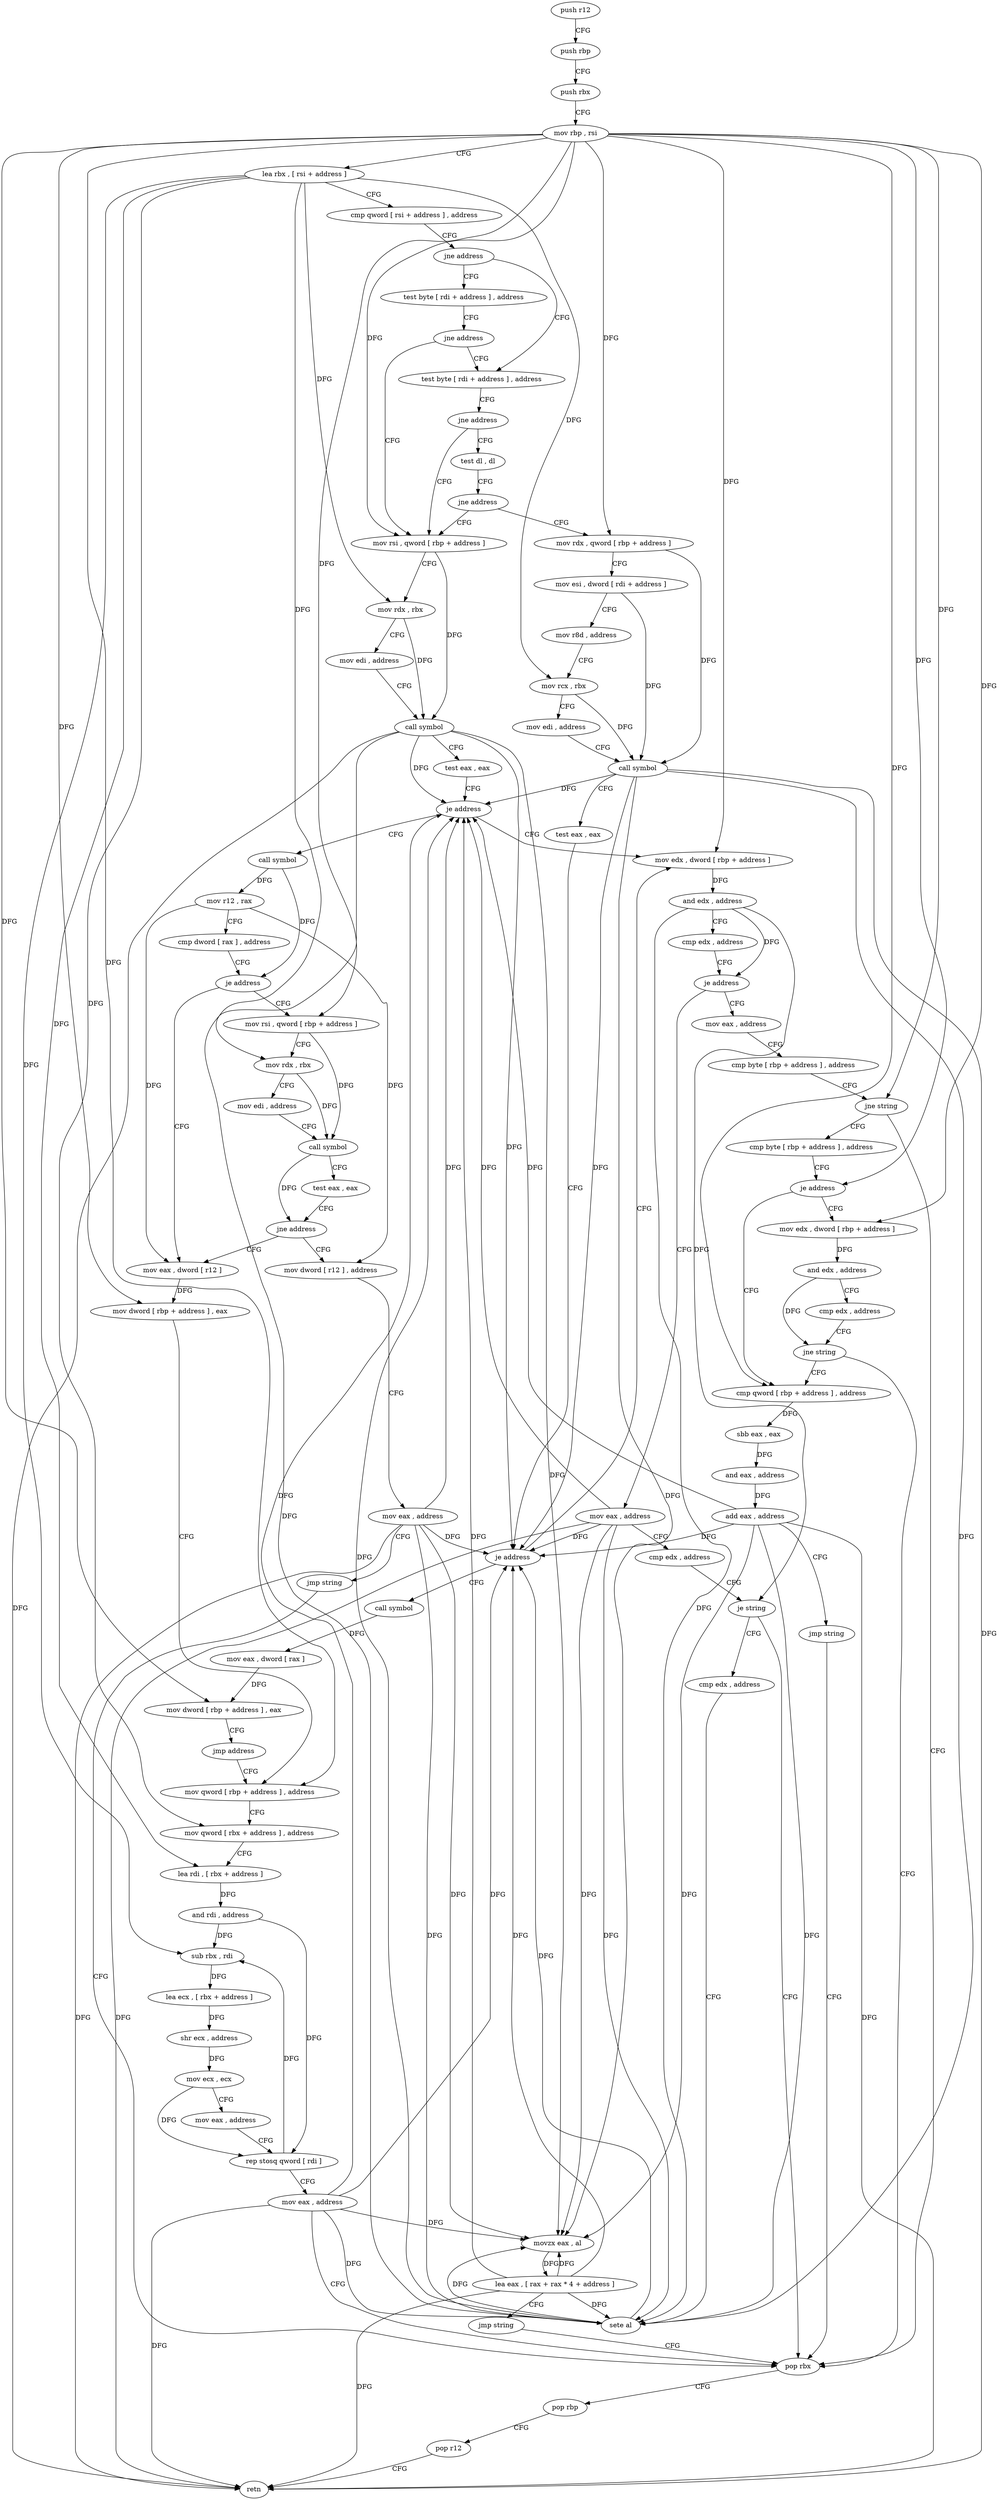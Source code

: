 digraph "func" {
"4267538" [label = "push r12" ]
"4267540" [label = "push rbp" ]
"4267541" [label = "push rbx" ]
"4267542" [label = "mov rbp , rsi" ]
"4267545" [label = "lea rbx , [ rsi + address ]" ]
"4267549" [label = "cmp qword [ rsi + address ] , address" ]
"4267554" [label = "jne address" ]
"4267562" [label = "test byte [ rdi + address ] , address" ]
"4267556" [label = "test byte [ rdi + address ] , address" ]
"4267566" [label = "jne address" ]
"4267618" [label = "mov rsi , qword [ rbp + address ]" ]
"4267568" [label = "test dl , dl" ]
"4267560" [label = "jne address" ]
"4267622" [label = "mov rdx , rbx" ]
"4267625" [label = "mov edi , address" ]
"4267630" [label = "call symbol" ]
"4267635" [label = "test eax , eax" ]
"4267637" [label = "je address" ]
"4267754" [label = "mov edx , dword [ rbp + address ]" ]
"4267639" [label = "call symbol" ]
"4267570" [label = "jne address" ]
"4267572" [label = "mov rdx , qword [ rbp + address ]" ]
"4267760" [label = "and edx , address" ]
"4267766" [label = "cmp edx , address" ]
"4267772" [label = "je address" ]
"4267805" [label = "mov eax , address" ]
"4267774" [label = "mov eax , address" ]
"4267644" [label = "mov r12 , rax" ]
"4267647" [label = "cmp dword [ rax ] , address" ]
"4267650" [label = "je address" ]
"4267718" [label = "mov rsi , qword [ rbp + address ]" ]
"4267652" [label = "mov eax , dword [ r12 ]" ]
"4267576" [label = "mov esi , dword [ rdi + address ]" ]
"4267579" [label = "mov r8d , address" ]
"4267585" [label = "mov rcx , rbx" ]
"4267588" [label = "mov edi , address" ]
"4267593" [label = "call symbol" ]
"4267598" [label = "test eax , eax" ]
"4267600" [label = "je address" ]
"4267606" [label = "call symbol" ]
"4267810" [label = "cmp byte [ rbp + address ] , address" ]
"4267817" [label = "jne string" ]
"4267713" [label = "pop rbx" ]
"4267819" [label = "cmp byte [ rbp + address ] , address" ]
"4267779" [label = "cmp edx , address" ]
"4267785" [label = "je string" ]
"4267787" [label = "cmp edx , address" ]
"4267722" [label = "mov rdx , rbx" ]
"4267725" [label = "mov edi , address" ]
"4267730" [label = "call symbol" ]
"4267735" [label = "test eax , eax" ]
"4267737" [label = "jne address" ]
"4267739" [label = "mov dword [ r12 ] , address" ]
"4267656" [label = "mov dword [ rbp + address ] , eax" ]
"4267659" [label = "mov qword [ rbp + address ] , address" ]
"4267611" [label = "mov eax , dword [ rax ]" ]
"4267613" [label = "mov dword [ rbp + address ] , eax" ]
"4267616" [label = "jmp address" ]
"4267714" [label = "pop rbp" ]
"4267715" [label = "pop r12" ]
"4267717" [label = "retn" ]
"4267826" [label = "je address" ]
"4267852" [label = "cmp qword [ rbp + address ] , address" ]
"4267828" [label = "mov edx , dword [ rbp + address ]" ]
"4267793" [label = "sete al" ]
"4267796" [label = "movzx eax , al" ]
"4267799" [label = "lea eax , [ rax + rax * 4 + address ]" ]
"4267803" [label = "jmp string" ]
"4267747" [label = "mov eax , address" ]
"4267752" [label = "jmp string" ]
"4267667" [label = "mov qword [ rbx + address ] , address" ]
"4267678" [label = "lea rdi , [ rbx + address ]" ]
"4267682" [label = "and rdi , address" ]
"4267686" [label = "sub rbx , rdi" ]
"4267689" [label = "lea ecx , [ rbx + address ]" ]
"4267695" [label = "shr ecx , address" ]
"4267698" [label = "mov ecx , ecx" ]
"4267700" [label = "mov eax , address" ]
"4267705" [label = "rep stosq qword [ rdi ]" ]
"4267708" [label = "mov eax , address" ]
"4267857" [label = "sbb eax , eax" ]
"4267859" [label = "and eax , address" ]
"4267862" [label = "add eax , address" ]
"4267865" [label = "jmp string" ]
"4267834" [label = "and edx , address" ]
"4267840" [label = "cmp edx , address" ]
"4267846" [label = "jne string" ]
"4267538" -> "4267540" [ label = "CFG" ]
"4267540" -> "4267541" [ label = "CFG" ]
"4267541" -> "4267542" [ label = "CFG" ]
"4267542" -> "4267545" [ label = "CFG" ]
"4267542" -> "4267618" [ label = "DFG" ]
"4267542" -> "4267754" [ label = "DFG" ]
"4267542" -> "4267572" [ label = "DFG" ]
"4267542" -> "4267817" [ label = "DFG" ]
"4267542" -> "4267718" [ label = "DFG" ]
"4267542" -> "4267656" [ label = "DFG" ]
"4267542" -> "4267613" [ label = "DFG" ]
"4267542" -> "4267826" [ label = "DFG" ]
"4267542" -> "4267659" [ label = "DFG" ]
"4267542" -> "4267852" [ label = "DFG" ]
"4267542" -> "4267828" [ label = "DFG" ]
"4267545" -> "4267549" [ label = "CFG" ]
"4267545" -> "4267622" [ label = "DFG" ]
"4267545" -> "4267585" [ label = "DFG" ]
"4267545" -> "4267722" [ label = "DFG" ]
"4267545" -> "4267667" [ label = "DFG" ]
"4267545" -> "4267678" [ label = "DFG" ]
"4267545" -> "4267686" [ label = "DFG" ]
"4267549" -> "4267554" [ label = "CFG" ]
"4267554" -> "4267562" [ label = "CFG" ]
"4267554" -> "4267556" [ label = "CFG" ]
"4267562" -> "4267566" [ label = "CFG" ]
"4267556" -> "4267560" [ label = "CFG" ]
"4267566" -> "4267618" [ label = "CFG" ]
"4267566" -> "4267568" [ label = "CFG" ]
"4267618" -> "4267622" [ label = "CFG" ]
"4267618" -> "4267630" [ label = "DFG" ]
"4267568" -> "4267570" [ label = "CFG" ]
"4267560" -> "4267618" [ label = "CFG" ]
"4267560" -> "4267562" [ label = "CFG" ]
"4267622" -> "4267625" [ label = "CFG" ]
"4267622" -> "4267630" [ label = "DFG" ]
"4267625" -> "4267630" [ label = "CFG" ]
"4267630" -> "4267635" [ label = "CFG" ]
"4267630" -> "4267637" [ label = "DFG" ]
"4267630" -> "4267600" [ label = "DFG" ]
"4267630" -> "4267717" [ label = "DFG" ]
"4267630" -> "4267793" [ label = "DFG" ]
"4267630" -> "4267796" [ label = "DFG" ]
"4267635" -> "4267637" [ label = "CFG" ]
"4267637" -> "4267754" [ label = "CFG" ]
"4267637" -> "4267639" [ label = "CFG" ]
"4267754" -> "4267760" [ label = "DFG" ]
"4267639" -> "4267644" [ label = "DFG" ]
"4267639" -> "4267650" [ label = "DFG" ]
"4267570" -> "4267618" [ label = "CFG" ]
"4267570" -> "4267572" [ label = "CFG" ]
"4267572" -> "4267576" [ label = "CFG" ]
"4267572" -> "4267593" [ label = "DFG" ]
"4267760" -> "4267766" [ label = "CFG" ]
"4267760" -> "4267772" [ label = "DFG" ]
"4267760" -> "4267785" [ label = "DFG" ]
"4267760" -> "4267793" [ label = "DFG" ]
"4267766" -> "4267772" [ label = "CFG" ]
"4267772" -> "4267805" [ label = "CFG" ]
"4267772" -> "4267774" [ label = "CFG" ]
"4267805" -> "4267810" [ label = "CFG" ]
"4267774" -> "4267779" [ label = "CFG" ]
"4267774" -> "4267637" [ label = "DFG" ]
"4267774" -> "4267600" [ label = "DFG" ]
"4267774" -> "4267717" [ label = "DFG" ]
"4267774" -> "4267793" [ label = "DFG" ]
"4267774" -> "4267796" [ label = "DFG" ]
"4267644" -> "4267647" [ label = "CFG" ]
"4267644" -> "4267652" [ label = "DFG" ]
"4267644" -> "4267739" [ label = "DFG" ]
"4267647" -> "4267650" [ label = "CFG" ]
"4267650" -> "4267718" [ label = "CFG" ]
"4267650" -> "4267652" [ label = "CFG" ]
"4267718" -> "4267722" [ label = "CFG" ]
"4267718" -> "4267730" [ label = "DFG" ]
"4267652" -> "4267656" [ label = "DFG" ]
"4267576" -> "4267579" [ label = "CFG" ]
"4267576" -> "4267593" [ label = "DFG" ]
"4267579" -> "4267585" [ label = "CFG" ]
"4267585" -> "4267588" [ label = "CFG" ]
"4267585" -> "4267593" [ label = "DFG" ]
"4267588" -> "4267593" [ label = "CFG" ]
"4267593" -> "4267598" [ label = "CFG" ]
"4267593" -> "4267637" [ label = "DFG" ]
"4267593" -> "4267600" [ label = "DFG" ]
"4267593" -> "4267717" [ label = "DFG" ]
"4267593" -> "4267793" [ label = "DFG" ]
"4267593" -> "4267796" [ label = "DFG" ]
"4267598" -> "4267600" [ label = "CFG" ]
"4267600" -> "4267754" [ label = "CFG" ]
"4267600" -> "4267606" [ label = "CFG" ]
"4267606" -> "4267611" [ label = "DFG" ]
"4267810" -> "4267817" [ label = "CFG" ]
"4267817" -> "4267713" [ label = "CFG" ]
"4267817" -> "4267819" [ label = "CFG" ]
"4267713" -> "4267714" [ label = "CFG" ]
"4267819" -> "4267826" [ label = "CFG" ]
"4267779" -> "4267785" [ label = "CFG" ]
"4267785" -> "4267713" [ label = "CFG" ]
"4267785" -> "4267787" [ label = "CFG" ]
"4267787" -> "4267793" [ label = "CFG" ]
"4267722" -> "4267725" [ label = "CFG" ]
"4267722" -> "4267730" [ label = "DFG" ]
"4267725" -> "4267730" [ label = "CFG" ]
"4267730" -> "4267735" [ label = "CFG" ]
"4267730" -> "4267737" [ label = "DFG" ]
"4267735" -> "4267737" [ label = "CFG" ]
"4267737" -> "4267652" [ label = "CFG" ]
"4267737" -> "4267739" [ label = "CFG" ]
"4267739" -> "4267747" [ label = "CFG" ]
"4267656" -> "4267659" [ label = "CFG" ]
"4267659" -> "4267667" [ label = "CFG" ]
"4267611" -> "4267613" [ label = "DFG" ]
"4267613" -> "4267616" [ label = "CFG" ]
"4267616" -> "4267659" [ label = "CFG" ]
"4267714" -> "4267715" [ label = "CFG" ]
"4267715" -> "4267717" [ label = "CFG" ]
"4267826" -> "4267852" [ label = "CFG" ]
"4267826" -> "4267828" [ label = "CFG" ]
"4267852" -> "4267857" [ label = "DFG" ]
"4267828" -> "4267834" [ label = "DFG" ]
"4267793" -> "4267796" [ label = "DFG" ]
"4267793" -> "4267637" [ label = "DFG" ]
"4267793" -> "4267600" [ label = "DFG" ]
"4267796" -> "4267799" [ label = "DFG" ]
"4267799" -> "4267803" [ label = "CFG" ]
"4267799" -> "4267637" [ label = "DFG" ]
"4267799" -> "4267600" [ label = "DFG" ]
"4267799" -> "4267796" [ label = "DFG" ]
"4267799" -> "4267717" [ label = "DFG" ]
"4267799" -> "4267793" [ label = "DFG" ]
"4267803" -> "4267713" [ label = "CFG" ]
"4267747" -> "4267752" [ label = "CFG" ]
"4267747" -> "4267637" [ label = "DFG" ]
"4267747" -> "4267600" [ label = "DFG" ]
"4267747" -> "4267796" [ label = "DFG" ]
"4267747" -> "4267717" [ label = "DFG" ]
"4267747" -> "4267793" [ label = "DFG" ]
"4267752" -> "4267713" [ label = "CFG" ]
"4267667" -> "4267678" [ label = "CFG" ]
"4267678" -> "4267682" [ label = "DFG" ]
"4267682" -> "4267686" [ label = "DFG" ]
"4267682" -> "4267705" [ label = "DFG" ]
"4267686" -> "4267689" [ label = "DFG" ]
"4267689" -> "4267695" [ label = "DFG" ]
"4267695" -> "4267698" [ label = "DFG" ]
"4267698" -> "4267700" [ label = "CFG" ]
"4267698" -> "4267705" [ label = "DFG" ]
"4267700" -> "4267705" [ label = "CFG" ]
"4267705" -> "4267708" [ label = "CFG" ]
"4267705" -> "4267686" [ label = "DFG" ]
"4267708" -> "4267713" [ label = "CFG" ]
"4267708" -> "4267637" [ label = "DFG" ]
"4267708" -> "4267600" [ label = "DFG" ]
"4267708" -> "4267796" [ label = "DFG" ]
"4267708" -> "4267717" [ label = "DFG" ]
"4267708" -> "4267793" [ label = "DFG" ]
"4267857" -> "4267859" [ label = "DFG" ]
"4267859" -> "4267862" [ label = "DFG" ]
"4267862" -> "4267865" [ label = "CFG" ]
"4267862" -> "4267637" [ label = "DFG" ]
"4267862" -> "4267600" [ label = "DFG" ]
"4267862" -> "4267796" [ label = "DFG" ]
"4267862" -> "4267717" [ label = "DFG" ]
"4267862" -> "4267793" [ label = "DFG" ]
"4267865" -> "4267713" [ label = "CFG" ]
"4267834" -> "4267840" [ label = "CFG" ]
"4267834" -> "4267846" [ label = "DFG" ]
"4267840" -> "4267846" [ label = "CFG" ]
"4267846" -> "4267713" [ label = "CFG" ]
"4267846" -> "4267852" [ label = "CFG" ]
}

